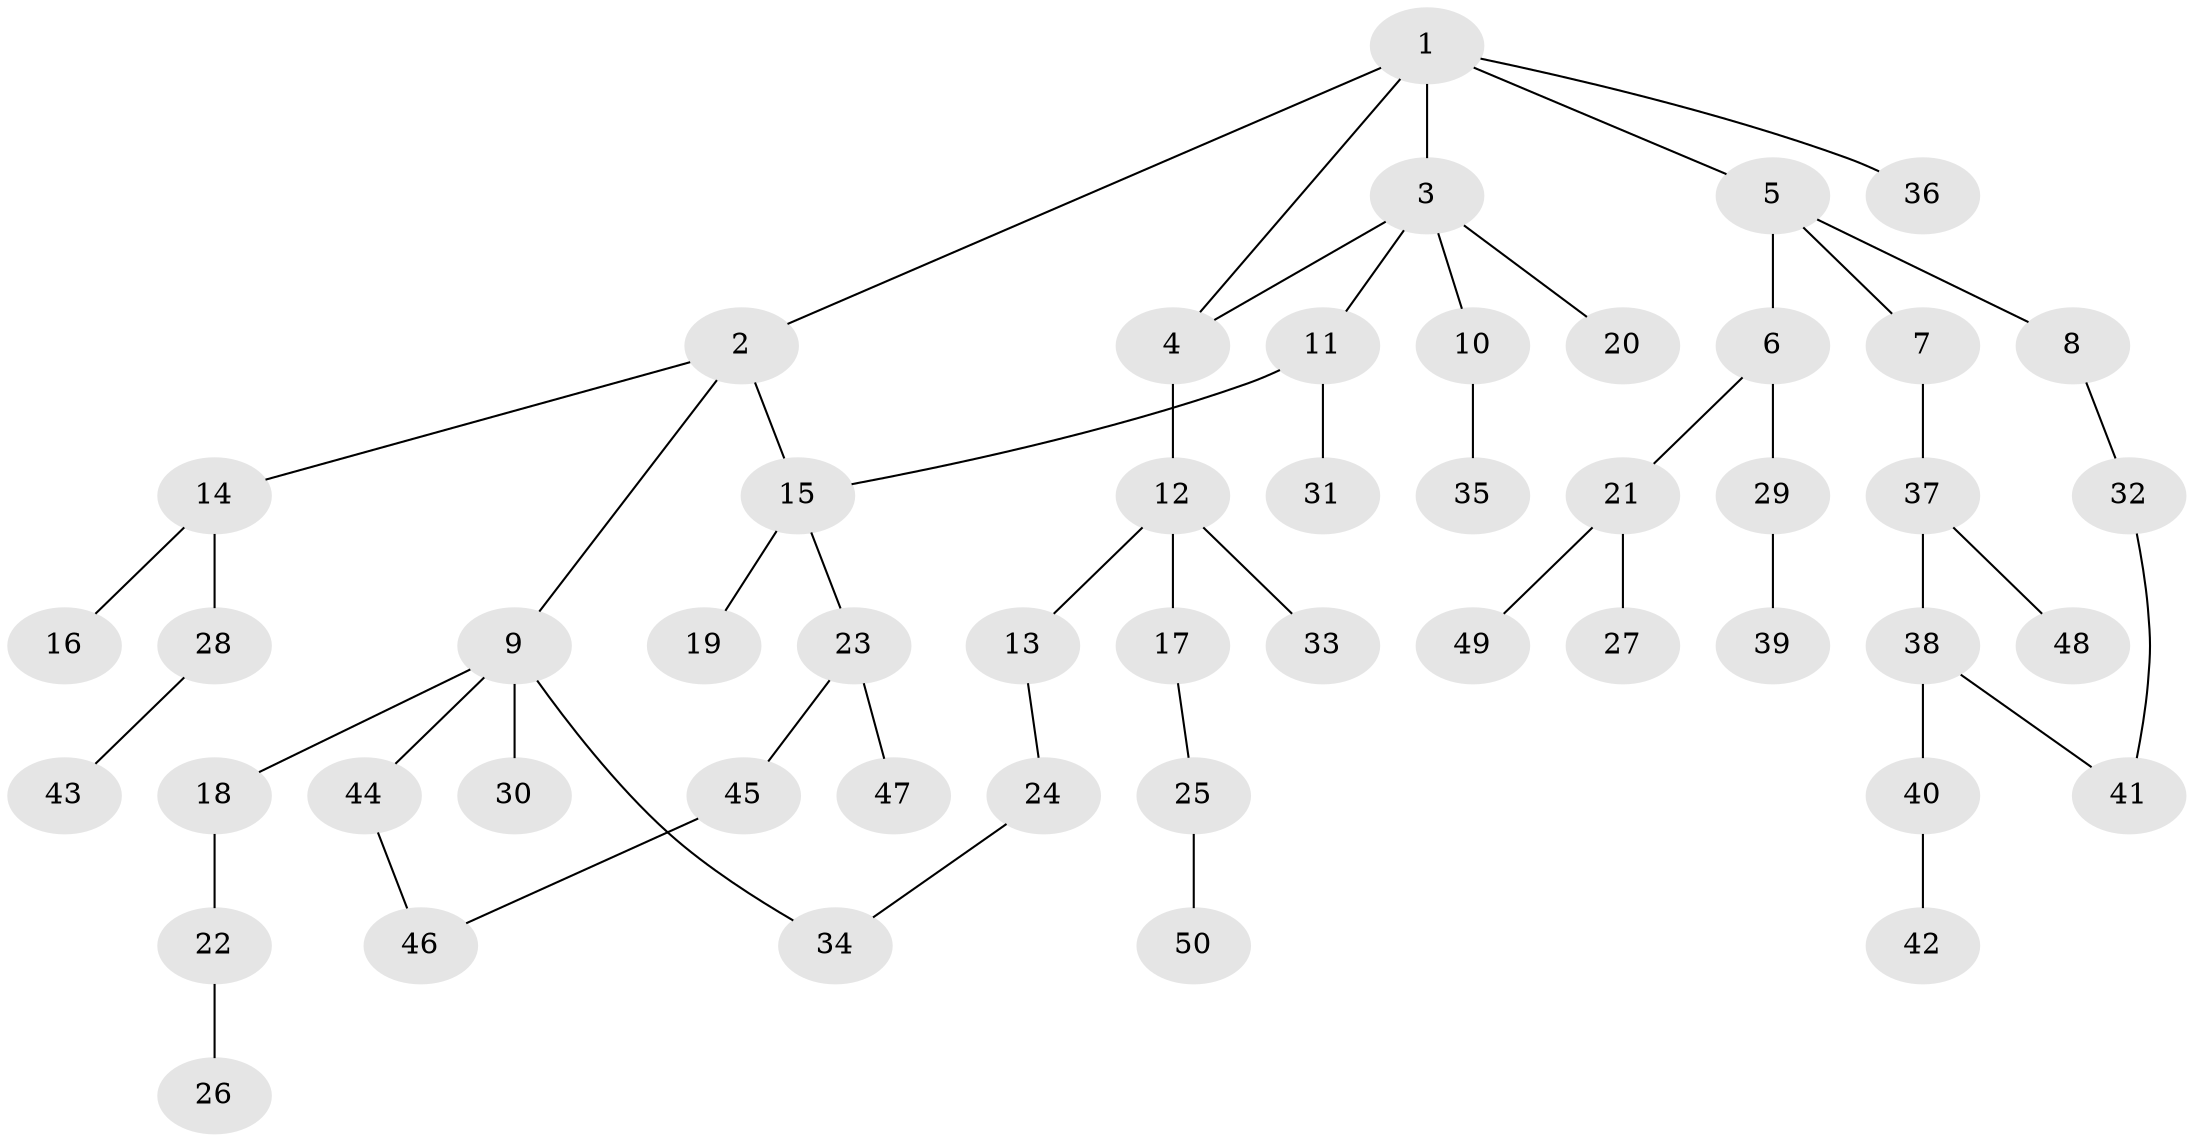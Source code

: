 // coarse degree distribution, {4: 0.16129032258064516, 3: 0.1935483870967742, 2: 0.3870967741935484, 1: 0.25806451612903225}
// Generated by graph-tools (version 1.1) at 2025/36/03/04/25 23:36:01]
// undirected, 50 vertices, 54 edges
graph export_dot {
  node [color=gray90,style=filled];
  1;
  2;
  3;
  4;
  5;
  6;
  7;
  8;
  9;
  10;
  11;
  12;
  13;
  14;
  15;
  16;
  17;
  18;
  19;
  20;
  21;
  22;
  23;
  24;
  25;
  26;
  27;
  28;
  29;
  30;
  31;
  32;
  33;
  34;
  35;
  36;
  37;
  38;
  39;
  40;
  41;
  42;
  43;
  44;
  45;
  46;
  47;
  48;
  49;
  50;
  1 -- 2;
  1 -- 3;
  1 -- 5;
  1 -- 36;
  1 -- 4;
  2 -- 9;
  2 -- 14;
  2 -- 15;
  3 -- 4;
  3 -- 10;
  3 -- 11;
  3 -- 20;
  4 -- 12;
  5 -- 6;
  5 -- 7;
  5 -- 8;
  6 -- 21;
  6 -- 29;
  7 -- 37;
  8 -- 32;
  9 -- 18;
  9 -- 30;
  9 -- 34;
  9 -- 44;
  10 -- 35;
  11 -- 15;
  11 -- 31;
  12 -- 13;
  12 -- 17;
  12 -- 33;
  13 -- 24;
  14 -- 16;
  14 -- 28;
  15 -- 19;
  15 -- 23;
  17 -- 25;
  18 -- 22;
  21 -- 27;
  21 -- 49;
  22 -- 26;
  23 -- 45;
  23 -- 47;
  24 -- 34;
  25 -- 50;
  28 -- 43;
  29 -- 39;
  32 -- 41;
  37 -- 38;
  37 -- 48;
  38 -- 40;
  38 -- 41;
  40 -- 42;
  44 -- 46;
  45 -- 46;
}
